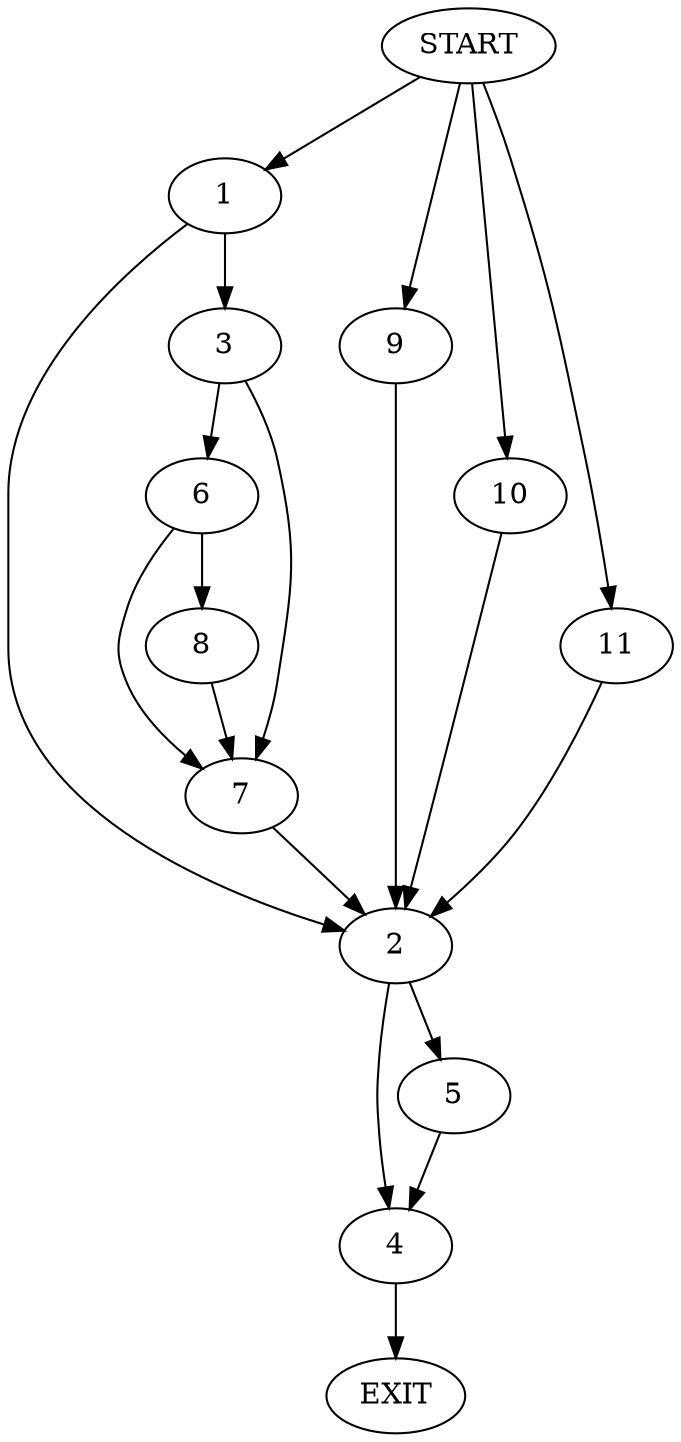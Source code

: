 digraph {
0 [label="START"]
12 [label="EXIT"]
0 -> 1
1 -> 2
1 -> 3
2 -> 4
2 -> 5
3 -> 6
3 -> 7
6 -> 8
6 -> 7
7 -> 2
8 -> 7
0 -> 9
9 -> 2
0 -> 10
10 -> 2
0 -> 11
11 -> 2
4 -> 12
5 -> 4
}
